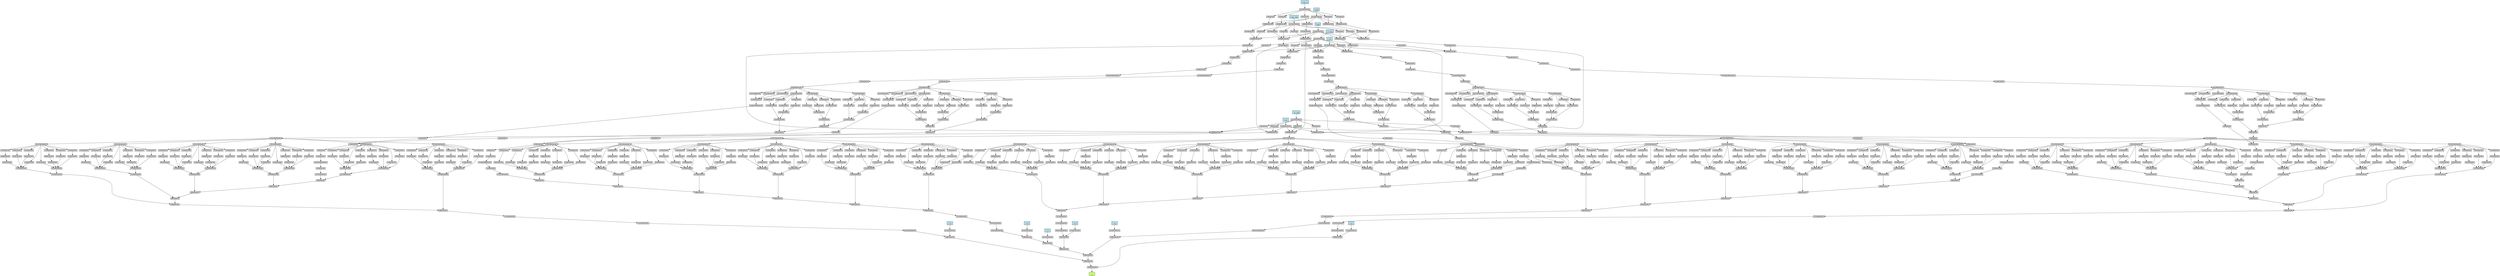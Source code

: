 digraph {
	graph [size="344.84999999999997,344.84999999999997"]
	node [align=left fontname=monospace fontsize=10 height=0.2 ranksep=0.1 shape=box style=filled]
	140654141687104 [label="
 (1)" fillcolor=darkolivegreen1]
	140654140656848 [label=AddBackward0]
	140654140656512 -> 140654140656848
	140654140656512 [label=AddBackward0]
	140654140656656 -> 140654140656512
	140654140656656 [label=AddBackward0]
	140654140656416 -> 140654140656656
	140654140656416 [label=AddBackward0]
	140654140656272 -> 140654140656416
	140654140656272 [label=AddBackward0]
	140654140656128 -> 140654140656272
	140654261921616 [label="
 ()" fillcolor=lightblue]
	140654261921616 -> 140654140656128
	140654140656128 [label=AccumulateGrad]
	140654140656176 -> 140654140656272
	140654140656176 [label=AddBackward0]
	140654140656080 -> 140654140656176
	140654362812928 [label="
 (1)" fillcolor=lightblue]
	140654362812928 -> 140654140656080
	140654140656080 [label=AccumulateGrad]
	140654140656032 -> 140654140656176
	140654140656032 [label=MseLossBackward0]
	140654140655936 -> 140654140656032
	140654140655936 [label=SelectBackward0]
	140654140655744 -> 140654140655936
	140654140655744 [label=SliceBackward0]
	140654140655648 -> 140654140655744
	140654140655648 [label=MmBackward0]
	140654140655504 -> 140654140655648
	140654140655504 [label=MmBackward0]
	140654140655360 -> 140654140655504
	140654140655360 [label=MmBackward0]
	140654140655216 -> 140654140655360
	140654140655216 [label=MmBackward0]
	140654140655072 -> 140654140655216
	140654140655072 [label=MmBackward0]
	140654140654928 -> 140654140655072
	140654140654928 [label=MmBackward0]
	140654140654784 -> 140654140654928
	140654140654784 [label=SelectBackward0]
	140654140654640 -> 140654140654784
	140654140654640 [label=CatBackward0]
	140654140654544 -> 140654140654640
	140654140654544 [label=UnsqueezeBackward0]
	140654140654448 -> 140654140654544
	140654140654448 [label=CatBackward0]
	140654140654352 -> 140654140654448
	140654140654352 [label=TBackward0]
	140654140654256 -> 140654140654352
	140654140654256 [label=CatBackward0]
	140654140654160 -> 140654140654256
	140654140654160 [label=TBackward0]
	140654140654016 -> 140654140654160
	140654140654016 [label=MmBackward0]
	140654140653920 -> 140654140654016
	140654140653920 [label=StackBackward0]
	140654140653776 -> 140654140653920
	140654140653776 [label=StackBackward0]
	140654140653632 -> 140654140653776
	140654140653632 [label=CosBackward0]
	140654140964720 -> 140654140653632
	140654140964720 [label=SelectBackward0]
	140654140964624 -> 140654140964720
	140654140964624 [label=UnbindBackward0]
	140654140964528 -> 140654140964624
	140654140964528 [label=CatBackward0]
	140654140964432 -> 140654140964528
	140654140964432 [label=UnsqueezeBackward0]
	140654140964336 -> 140654140964432
	140654140964336 [label=CatBackward0]
	140654140964240 -> 140654140964336
	140654140964240 [label=CatBackward0]
	140654140964144 -> 140654140964240
	140654140964144 [label=MeanBackward1]
	140654140964048 -> 140654140964144
	140654140964048 [label=AddmmBackward0]
	140654362839072 -> 140654140964048
	140654362296944 [label="
 (3)" fillcolor=lightblue]
	140654362296944 -> 140654362839072
	140654362839072 [label=AccumulateGrad]
	140654140963952 -> 140654140964048
	140654140963952 [label=ReluBackward0]
	140654140963904 -> 140654140963952
	140654140963904 [label=AddmmBackward0]
	140654362839552 -> 140654140963904
	140654362311664 [label="
 (128)" fillcolor=lightblue]
	140654362311664 -> 140654362839552
	140654362839552 [label=AccumulateGrad]
	140654140963712 -> 140654140963904
	140654140963712 [label=ReluBackward0]
	140654140963664 -> 140654140963712
	140654140963664 [label=AddmmBackward0]
	140654362839888 -> 140654140963664
	140654362306624 [label="
 (128)" fillcolor=lightblue]
	140654362306624 -> 140654362839888
	140654362839888 [label=AccumulateGrad]
	140654140963472 -> 140654140963664
	140654140963472 [label=TBackward0]
	140654362839936 -> 140654140963472
	140654362298544 [label="
 (128, 6)" fillcolor=lightblue]
	140654362298544 -> 140654362839936
	140654362839936 [label=AccumulateGrad]
	140654140963760 -> 140654140963904
	140654140963760 [label=TBackward0]
	140654362840032 -> 140654140963760
	140654362311504 [label="
 (128, 128)" fillcolor=lightblue]
	140654362311504 -> 140654362840032
	140654362840032 [label=AccumulateGrad]
	140654140964000 -> 140654140964048
	140654140964000 [label=TBackward0]
	140654362839792 -> 140654140964000
	140654362299984 [label="
 (3, 128)" fillcolor=lightblue]
	140654362299984 -> 140654362839792
	140654362839792 [label=AccumulateGrad]
	140654140653680 -> 140654140653776
	140654140653680 [label=NegBackward0]
	140654140964576 -> 140654140653680
	140654140964576 [label=SinBackward0]
	140654140964720 -> 140654140964576
	140654140653824 -> 140654140653920
	140654140653824 [label=StackBackward0]
	140654140653728 -> 140654140653824
	140654140653728 [label=SinBackward0]
	140654140964720 -> 140654140653728
	140654140964384 -> 140654140653824
	140654140964384 [label=CosBackward0]
	140654140964720 -> 140654140964384
	140654140653968 -> 140654140654016
	140654140653968 [label=MmBackward0]
	140654140653872 -> 140654140653968
	140654140653872 [label=StackBackward0]
	140654140964192 -> 140654140653872
	140654140964192 [label=StackBackward0]
	140654140963568 -> 140654140964192
	140654140963568 [label=CosBackward0]
	140654140963808 -> 140654140963568
	140654140963808 [label=SelectBackward0]
	140654140964624 -> 140654140963808
	140654140964816 -> 140654140964192
	140654140964816 [label=SinBackward0]
	140654140963808 -> 140654140964816
	140654140964288 -> 140654140653872
	140654140964288 [label=StackBackward0]
	140654140963520 -> 140654140964288
	140654140963520 [label=NegBackward0]
	140654140963376 -> 140654140963520
	140654140963376 [label=SinBackward0]
	140654140963808 -> 140654140963376
	140654140963616 -> 140654140964288
	140654140963616 [label=CosBackward0]
	140654140963808 -> 140654140963616
	140654140964480 -> 140654140653968
	140654140964480 [label=StackBackward0]
	140654140963424 -> 140654140964480
	140654140963424 [label=StackBackward0]
	140654140963856 -> 140654140963424
	140654140963856 [label=CosBackward0]
	140654140963136 -> 140654140963856
	140654140963136 [label=SelectBackward0]
	140654140964624 -> 140654140963136
	140654140963328 -> 140654140963424
	140654140963328 [label=NegBackward0]
	140654140963088 -> 140654140963328
	140654140963088 [label=SinBackward0]
	140654140963136 -> 140654140963088
	140654140964096 -> 140654140964480
	140654140964096 [label=StackBackward0]
	140654140962992 -> 140654140964096
	140654140962992 [label=SinBackward0]
	140654140963136 -> 140654140962992
	140654140963040 -> 140654140964096
	140654140963040 [label=CosBackward0]
	140654140963136 -> 140654140963040
	140654140654208 -> 140654140654256
	140654140654208 [label=TBackward0]
	140654140654112 -> 140654140654208
	140654140654112 [label=UnsqueezeBackward0]
	140654140963280 -> 140654140654112
	140654140963280 [label=StackBackward0]
	140654140963184 -> 140654140963280
	140654140963184 [label=SelectBackward0]
	140654140964624 -> 140654140963184
	140654140963232 -> 140654140963280
	140654140963232 [label=SelectBackward0]
	140654140964624 -> 140654140963232
	140654140964672 -> 140654140963280
	140654140964672 [label=SelectBackward0]
	140654140964624 -> 140654140964672
	140654140654832 -> 140654140654928
	140654140654832 [label=StackBackward0]
	140654140654496 -> 140654140654832
	140654140654496 [label=StackBackward0]
	140654140654736 -> 140654140654496
	140654140654736 [label=CosBackward0]
	140654140962848 -> 140654140654736
	140654140962848 [label=SelectBackward0]
	140654140962752 -> 140654140962848
	140654140962752 [label=SelectBackward0]
	140654140962656 -> 140654140962752
	140654140962656 [label=AddmmBackward0]
	140654362841088 -> 140654140962656
	140654362311824 [label="
 (6)" fillcolor=lightblue]
	140654362311824 -> 140654362841088
	140654362841088 [label=AccumulateGrad]
	140654140963952 -> 140654140962656
	140654140962560 -> 140654140962656
	140654140962560 [label=TBackward0]
	140654362841136 -> 140654140962560
	140654362311744 [label="
 (6, 128)" fillcolor=lightblue]
	140654362311744 -> 140654362841136
	140654362841136 [label=AccumulateGrad]
	140654140654304 -> 140654140654496
	140654140654304 [label=MulBackward0]
	140654140962704 -> 140654140654304
	140654140962704 [label=NegBackward0]
	140654140962944 -> 140654140962704
	140654140962944 [label=SinBackward0]
	140654140962848 -> 140654140962944
	140654140654400 -> 140654140654496
	140654140654400 [label=MulBackward0]
	140654140962464 -> 140654140654400
	140654140962464 [label=SinBackward0]
	140654140962848 -> 140654140962464
	140654140654064 -> 140654140654496
	140654140654064 [label=MulBackward0]
	140654140962416 -> 140654140654064
	140654140962416 [label=CosBackward0]
	140654140962848 -> 140654140962416
	140654140654592 -> 140654140654832
	140654140654592 [label=StackBackward0]
	140654140962512 -> 140654140654592
	140654140962512 [label=SinBackward0]
	140654140962848 -> 140654140962512
	140654140962800 -> 140654140654592
	140654140962800 [label=MulBackward0]
	140654140962368 -> 140654140962800
	140654140962368 [label=CosBackward0]
	140654140962848 -> 140654140962368
	140654140964768 -> 140654140654592
	140654140964768 [label=MulBackward0]
	140654140962224 -> 140654140964768
	140654140962224 [label=NegBackward0]
	140654140962128 -> 140654140962224
	140654140962128 [label=CosBackward0]
	140654140962848 -> 140654140962128
	140654140962896 -> 140654140654592
	140654140962896 [label=MulBackward0]
	140654140962032 -> 140654140962896
	140654140962032 [label=SinBackward0]
	140654140962848 -> 140654140962032
	140654140654976 -> 140654140655072
	140654140654976 [label=StackBackward0]
	140654140654688 -> 140654140654976
	140654140654688 [label=StackBackward0]
	140654140962080 -> 140654140654688
	140654140962080 [label=CosBackward0]
	140654140961840 -> 140654140962080
	140654140961840 [label=SelectBackward0]
	140654140962752 -> 140654140961840
	140654140962320 -> 140654140654688
	140654140962320 [label=MulBackward0]
	140654140961792 -> 140654140962320
	140654140961792 [label=NegBackward0]
	140654140961696 -> 140654140961792
	140654140961696 [label=SinBackward0]
	140654140961840 -> 140654140961696
	140654140962272 -> 140654140654688
	140654140962272 [label=MulBackward0]
	140654140961600 -> 140654140962272
	140654140961600 [label=SinBackward0]
	140654140961840 -> 140654140961600
	140654140962176 -> 140654140654688
	140654140962176 [label=MulBackward0]
	140654140961648 -> 140654140962176
	140654140961648 [label=CosBackward0]
	140654140961840 -> 140654140961648
	140654140654880 -> 140654140654976
	140654140654880 [label=StackBackward0]
	140654140961552 -> 140654140654880
	140654140961552 [label=SinBackward0]
	140654140961840 -> 140654140961552
	140654140961888 -> 140654140654880
	140654140961888 [label=MulBackward0]
	140654140961504 -> 140654140961888
	140654140961504 [label=CosBackward0]
	140654140961840 -> 140654140961504
	140654140961984 -> 140654140654880
	140654140961984 [label=MulBackward0]
	140654140961360 -> 140654140961984
	140654140961360 [label=NegBackward0]
	140654140961264 -> 140654140961360
	140654140961264 [label=CosBackward0]
	140654140961840 -> 140654140961264
	140654140961744 -> 140654140654880
	140654140961744 [label=MulBackward0]
	140654140961168 -> 140654140961744
	140654140961168 [label=SinBackward0]
	140654140961840 -> 140654140961168
	140654140655120 -> 140654140655216
	140654140655120 [label=StackBackward0]
	140654140655024 -> 140654140655120
	140654140655024 [label=StackBackward0]
	140654140961216 -> 140654140655024
	140654140961216 [label=CosBackward0]
	140654140960976 -> 140654140961216
	140654140960976 [label=SelectBackward0]
	140654140962752 -> 140654140960976
	140654140961456 -> 140654140655024
	140654140961456 [label=MulBackward0]
	140654140960928 -> 140654140961456
	140654140960928 [label=NegBackward0]
	140654140960832 -> 140654140960928
	140654140960832 [label=SinBackward0]
	140654140960976 -> 140654140960832
	140654140961408 -> 140654140655024
	140654140961408 [label=MulBackward0]
	140654140960736 -> 140654140961408
	140654140960736 [label=SinBackward0]
	140654140960976 -> 140654140960736
	140654140961312 -> 140654140655024
	140654140961312 [label=MulBackward0]
	140654140960784 -> 140654140961312
	140654140960784 [label=CosBackward0]
	140654140960976 -> 140654140960784
	140654140961936 -> 140654140655120
	140654140961936 [label=StackBackward0]
	140654140960688 -> 140654140961936
	140654140960688 [label=SinBackward0]
	140654140960976 -> 140654140960688
	140654140961024 -> 140654140961936
	140654140961024 [label=MulBackward0]
	140654140960640 -> 140654140961024
	140654140960640 [label=CosBackward0]
	140654140960976 -> 140654140960640
	140654140961120 -> 140654140961936
	140654140961120 [label=MulBackward0]
	140654140960496 -> 140654140961120
	140654140960496 [label=NegBackward0]
	140654140960400 -> 140654140960496
	140654140960400 [label=CosBackward0]
	140654140960976 -> 140654140960400
	140654140960880 -> 140654140961936
	140654140960880 [label=MulBackward0]
	140654140960304 -> 140654140960880
	140654140960304 [label=SinBackward0]
	140654140960976 -> 140654140960304
	140654140655264 -> 140654140655360
	140654140655264 [label=StackBackward0]
	140654140655168 -> 140654140655264
	140654140655168 [label=StackBackward0]
	140654140960352 -> 140654140655168
	140654140960352 [label=CosBackward0]
	140654140960112 -> 140654140960352
	140654140960112 [label=SelectBackward0]
	140654140962752 -> 140654140960112
	140654140960592 -> 140654140655168
	140654140960592 [label=MulBackward0]
	140654140960064 -> 140654140960592
	140654140960064 [label=NegBackward0]
	140654140959968 -> 140654140960064
	140654140959968 [label=SinBackward0]
	140654140960112 -> 140654140959968
	140654140960544 -> 140654140655168
	140654140960544 [label=MulBackward0]
	140654140959824 -> 140654140960544
	140654140959824 [label=SinBackward0]
	140654140960112 -> 140654140959824
	140654140960448 -> 140654140655168
	140654140960448 [label=MulBackward0]
	140654140959920 -> 140654140960448
	140654140959920 [label=CosBackward0]
	140654140960112 -> 140654140959920
	140654140961072 -> 140654140655264
	140654140961072 [label=StackBackward0]
	140654140959776 -> 140654140961072
	140654140959776 [label=SinBackward0]
	140654140960112 -> 140654140959776
	140654140960160 -> 140654140961072
	140654140960160 [label=MulBackward0]
	140654140959728 -> 140654140960160
	140654140959728 [label=CosBackward0]
	140654140960112 -> 140654140959728
	140654140960256 -> 140654140961072
	140654140960256 [label=MulBackward0]
	140654140959584 -> 140654140960256
	140654140959584 [label=NegBackward0]
	140654140959488 -> 140654140959584
	140654140959488 [label=CosBackward0]
	140654140960112 -> 140654140959488
	140654140960016 -> 140654140961072
	140654140960016 [label=MulBackward0]
	140654140959392 -> 140654140960016
	140654140959392 [label=SinBackward0]
	140654140960112 -> 140654140959392
	140654140655408 -> 140654140655504
	140654140655408 [label=StackBackward0]
	140654140655312 -> 140654140655408
	140654140655312 [label=StackBackward0]
	140654140959440 -> 140654140655312
	140654140959440 [label=CosBackward0]
	140654140959200 -> 140654140959440
	140654140959200 [label=SelectBackward0]
	140654140962752 -> 140654140959200
	140654140959680 -> 140654140655312
	140654140959680 [label=MulBackward0]
	140654140959152 -> 140654140959680
	140654140959152 [label=NegBackward0]
	140654140959056 -> 140654140959152
	140654140959056 [label=SinBackward0]
	140654140959200 -> 140654140959056
	140654140959632 -> 140654140655312
	140654140959632 [label=MulBackward0]
	140654140958960 -> 140654140959632
	140654140958960 [label=SinBackward0]
	140654140959200 -> 140654140958960
	140654140959536 -> 140654140655312
	140654140959536 [label=MulBackward0]
	140654140959008 -> 140654140959536
	140654140959008 [label=CosBackward0]
	140654140959200 -> 140654140959008
	140654140960208 -> 140654140655408
	140654140960208 [label=StackBackward0]
	140654140958912 -> 140654140960208
	140654140958912 [label=SinBackward0]
	140654140959200 -> 140654140958912
	140654140959248 -> 140654140960208
	140654140959248 [label=MulBackward0]
	140654140958864 -> 140654140959248
	140654140958864 [label=CosBackward0]
	140654140959200 -> 140654140958864
	140654140959344 -> 140654140960208
	140654140959344 [label=MulBackward0]
	140654140958720 -> 140654140959344
	140654140958720 [label=NegBackward0]
	140654140958624 -> 140654140958720
	140654140958624 [label=CosBackward0]
	140654140959200 -> 140654140958624
	140654140959104 -> 140654140960208
	140654140959104 [label=MulBackward0]
	140654140958528 -> 140654140959104
	140654140958528 [label=SinBackward0]
	140654140959200 -> 140654140958528
	140654140655552 -> 140654140655648
	140654140655552 [label=StackBackward0]
	140654140655456 -> 140654140655552
	140654140655456 [label=StackBackward0]
	140654140958576 -> 140654140655456
	140654140958576 [label=CosBackward0]
	140654140958336 -> 140654140958576
	140654140958336 [label=SelectBackward0]
	140654140962752 -> 140654140958336
	140654140958816 -> 140654140655456
	140654140958816 [label=MulBackward0]
	140654140958288 -> 140654140958816
	140654140958288 [label=NegBackward0]
	140654140958192 -> 140654140958288
	140654140958192 [label=SinBackward0]
	140654140958336 -> 140654140958192
	140654140958768 -> 140654140655456
	140654140958768 [label=MulBackward0]
	140654140958096 -> 140654140958768
	140654140958096 [label=SinBackward0]
	140654140958336 -> 140654140958096
	140654140958672 -> 140654140655456
	140654140958672 [label=MulBackward0]
	140654140958144 -> 140654140958672
	140654140958144 [label=CosBackward0]
	140654140958336 -> 140654140958144
	140654140959296 -> 140654140655552
	140654140959296 [label=StackBackward0]
	140654140958048 -> 140654140959296
	140654140958048 [label=SinBackward0]
	140654140958336 -> 140654140958048
	140654140958384 -> 140654140959296
	140654140958384 [label=MulBackward0]
	140654140958000 -> 140654140958384
	140654140958000 [label=CosBackward0]
	140654140958336 -> 140654140958000
	140654140958480 -> 140654140959296
	140654140958480 [label=MulBackward0]
	140654140957856 -> 140654140958480
	140654140957856 [label=NegBackward0]
	140654140957760 -> 140654140957856
	140654140957760 [label=CosBackward0]
	140654140958336 -> 140654140957760
	140654140958240 -> 140654140959296
	140654140958240 [label=MulBackward0]
	140654140957664 -> 140654140958240
	140654140957664 [label=SinBackward0]
	140654140958336 -> 140654140957664
	140654140656320 -> 140654140656416
	140654140656320 [label=AddBackward0]
	140654140655888 -> 140654140656320
	140654363139088 [label="
 (1)" fillcolor=lightblue]
	140654363139088 -> 140654140655888
	140654140655888 [label=AccumulateGrad]
	140654140655984 -> 140654140656320
	140654140655984 [label=MseLossBackward0]
	140654140655792 -> 140654140655984
	140654140655792 [label=SelectBackward0]
	140654140655840 -> 140654140655792
	140654140655840 [label=SliceBackward0]
	140654140957952 -> 140654140655840
	140654140957952 [label=MmBackward0]
	140654140957808 -> 140654140957952
	140654140957808 [label=MmBackward0]
	140654140957520 -> 140654140957808
	140654140957520 [label=MmBackward0]
	140654140957376 -> 140654140957520
	140654140957376 [label=MmBackward0]
	140654140957232 -> 140654140957376
	140654140957232 [label=MmBackward0]
	140654140957088 -> 140654140957232
	140654140957088 [label=MmBackward0]
	140654140956944 -> 140654140957088
	140654140956944 [label=SelectBackward0]
	140654140956800 -> 140654140956944
	140654140956800 [label=CatBackward0]
	140654140956704 -> 140654140956800
	140654140956704 [label=UnsqueezeBackward0]
	140654140956608 -> 140654140956704
	140654140956608 [label=CatBackward0]
	140654140956512 -> 140654140956608
	140654140956512 [label=TBackward0]
	140654140956416 -> 140654140956512
	140654140956416 [label=CatBackward0]
	140654140956320 -> 140654140956416
	140654140956320 [label=TBackward0]
	140654140956176 -> 140654140956320
	140654140956176 [label=MmBackward0]
	140654140956080 -> 140654140956176
	140654140956080 [label=StackBackward0]
	140654140955936 -> 140654140956080
	140654140955936 [label=StackBackward0]
	140654140955792 -> 140654140955936
	140654140955792 [label=CosBackward0]
	140654140955648 -> 140654140955792
	140654140955648 [label=SelectBackward0]
	140654140955552 -> 140654140955648
	140654140955552 [label=UnbindBackward0]
	140654140955456 -> 140654140955552
	140654140955456 [label=CatBackward0]
	140654140955360 -> 140654140955456
	140654140955360 [label=UnsqueezeBackward0]
	140654140955264 -> 140654140955360
	140654140955264 [label=CatBackward0]
	140654140955168 -> 140654140955264
	140654140955168 [label=CatBackward0]
	140654140955072 -> 140654140955168
	140654140955072 [label=MeanBackward1]
	140654140954976 -> 140654140955072
	140654140954976 [label=AddmmBackward0]
	140654362839072 -> 140654140954976
	140654140954880 -> 140654140954976
	140654140954880 [label=ReluBackward0]
	140654140954736 -> 140654140954880
	140654140954736 [label=AddmmBackward0]
	140654362839552 -> 140654140954736
	140654140954640 -> 140654140954736
	140654140954640 [label=ReluBackward0]
	140654140954496 -> 140654140954640
	140654140954496 [label=AddmmBackward0]
	140654362839888 -> 140654140954496
	140654140954400 -> 140654140954496
	140654140954400 [label=TBackward0]
	140654362839936 -> 140654140954400
	140654140954688 -> 140654140954736
	140654140954688 [label=TBackward0]
	140654362840032 -> 140654140954688
	140654140954928 -> 140654140954976
	140654140954928 [label=TBackward0]
	140654362839792 -> 140654140954928
	140654140955840 -> 140654140955936
	140654140955840 [label=NegBackward0]
	140654140955504 -> 140654140955840
	140654140955504 [label=SinBackward0]
	140654140955648 -> 140654140955504
	140654140955984 -> 140654140956080
	140654140955984 [label=StackBackward0]
	140654140955312 -> 140654140955984
	140654140955312 [label=SinBackward0]
	140654140955648 -> 140654140955312
	140654140955600 -> 140654140955984
	140654140955600 [label=CosBackward0]
	140654140955648 -> 140654140955600
	140654140956128 -> 140654140956176
	140654140956128 [label=MmBackward0]
	140654140955408 -> 140654140956128
	140654140955408 [label=StackBackward0]
	140654140955120 -> 140654140955408
	140654140955120 [label=StackBackward0]
	140654140954304 -> 140654140955120
	140654140954304 [label=CosBackward0]
	140654140954448 -> 140654140954304
	140654140954448 [label=SelectBackward0]
	140654140955552 -> 140654140954448
	140654140955744 -> 140654140955120
	140654140955744 [label=SinBackward0]
	140654140954448 -> 140654140955744
	140654140955216 -> 140654140955408
	140654140955216 [label=StackBackward0]
	140654140954352 -> 140654140955216
	140654140954352 [label=NegBackward0]
	140654140954592 -> 140654140954352
	140654140954592 [label=SinBackward0]
	140654140954448 -> 140654140954592
	140654140954544 -> 140654140955216
	140654140954544 [label=CosBackward0]
	140654140954448 -> 140654140954544
	140654140955888 -> 140654140956128
	140654140955888 [label=StackBackward0]
	140654140954256 -> 140654140955888
	140654140954256 [label=StackBackward0]
	140654140954784 -> 140654140954256
	140654140954784 [label=CosBackward0]
	140654140954064 -> 140654140954784
	140654140954064 [label=SelectBackward0]
	140654140955552 -> 140654140954064
	140654140954832 -> 140654140954256
	140654140954832 [label=NegBackward0]
	140654140954016 -> 140654140954832
	140654140954016 [label=SinBackward0]
	140654140954064 -> 140654140954016
	140654140955024 -> 140654140955888
	140654140955024 [label=StackBackward0]
	140654140953920 -> 140654140955024
	140654140953920 [label=SinBackward0]
	140654140954064 -> 140654140953920
	140654140953968 -> 140654140955024
	140654140953968 [label=CosBackward0]
	140654140954064 -> 140654140953968
	140654140956368 -> 140654140956416
	140654140956368 [label=TBackward0]
	140654140956032 -> 140654140956368
	140654140956032 [label=UnsqueezeBackward0]
	140654140954208 -> 140654140956032
	140654140954208 [label=StackBackward0]
	140654140954112 -> 140654140954208
	140654140954112 [label=SelectBackward0]
	140654140955552 -> 140654140954112
	140654140954160 -> 140654140954208
	140654140954160 [label=SelectBackward0]
	140654140955552 -> 140654140954160
	140654140956224 -> 140654140954208
	140654140956224 [label=SelectBackward0]
	140654140955552 -> 140654140956224
	140654140956992 -> 140654140957088
	140654140956992 [label=StackBackward0]
	140654140956656 -> 140654140956992
	140654140956656 [label=StackBackward0]
	140654140956896 -> 140654140956656
	140654140956896 [label=CosBackward0]
	140654140953776 -> 140654140956896
	140654140953776 [label=SelectBackward0]
	140654140953680 -> 140654140953776
	140654140953680 [label=SelectBackward0]
	140654140953584 -> 140654140953680
	140654140953584 [label=AddmmBackward0]
	140654362841088 -> 140654140953584
	140654140954880 -> 140654140953584
	140654140953488 -> 140654140953584
	140654140953488 [label=TBackward0]
	140654362841136 -> 140654140953488
	140654140956464 -> 140654140956656
	140654140956464 [label=MulBackward0]
	140654140953632 -> 140654140956464
	140654140953632 [label=NegBackward0]
	140654140953392 -> 140654140953632
	140654140953392 [label=SinBackward0]
	140654140953776 -> 140654140953392
	140654140956560 -> 140654140956656
	140654140956560 [label=MulBackward0]
	140654140953872 -> 140654140956560
	140654140953872 [label=SinBackward0]
	140654140953776 -> 140654140953872
	140654140956272 -> 140654140956656
	140654140956272 [label=MulBackward0]
	140654140953440 -> 140654140956272
	140654140953440 [label=CosBackward0]
	140654140953776 -> 140654140953440
	140654140956752 -> 140654140956992
	140654140956752 [label=StackBackward0]
	140654140953344 -> 140654140956752
	140654140953344 [label=SinBackward0]
	140654140953776 -> 140654140953344
	140654140953728 -> 140654140956752
	140654140953728 [label=MulBackward0]
	140654140953296 -> 140654140953728
	140654140953296 [label=CosBackward0]
	140654140953776 -> 140654140953296
	140654140955696 -> 140654140956752
	140654140955696 [label=MulBackward0]
	140654140953152 -> 140654140955696
	140654140953152 [label=NegBackward0]
	140654140953056 -> 140654140953152
	140654140953056 [label=CosBackward0]
	140654140953776 -> 140654140953056
	140654140953824 -> 140654140956752
	140654140953824 [label=MulBackward0]
	140654140952960 -> 140654140953824
	140654140952960 [label=SinBackward0]
	140654140953776 -> 140654140952960
	140654140957136 -> 140654140957232
	140654140957136 [label=StackBackward0]
	140654140953536 -> 140654140957136
	140654140953536 [label=StackBackward0]
	140654140953008 -> 140654140953536
	140654140953008 [label=CosBackward0]
	140654140952768 -> 140654140953008
	140654140952768 [label=SelectBackward0]
	140654140953680 -> 140654140952768
	140654140953248 -> 140654140953536
	140654140953248 [label=MulBackward0]
	140654140952720 -> 140654140953248
	140654140952720 [label=NegBackward0]
	140654140952624 -> 140654140952720
	140654140952624 [label=SinBackward0]
	140654140952768 -> 140654140952624
	140654140953200 -> 140654140953536
	140654140953200 [label=MulBackward0]
	140654140952528 -> 140654140953200
	140654140952528 [label=SinBackward0]
	140654140952768 -> 140654140952528
	140654140953104 -> 140654140953536
	140654140953104 [label=MulBackward0]
	140654140952576 -> 140654140953104
	140654140952576 [label=CosBackward0]
	140654140952768 -> 140654140952576
	140654140956848 -> 140654140957136
	140654140956848 [label=StackBackward0]
	140654140952480 -> 140654140956848
	140654140952480 [label=SinBackward0]
	140654140952768 -> 140654140952480
	140654140952816 -> 140654140956848
	140654140952816 [label=MulBackward0]
	140654140952432 -> 140654140952816
	140654140952432 [label=CosBackward0]
	140654140952768 -> 140654140952432
	140654140952912 -> 140654140956848
	140654140952912 [label=MulBackward0]
	140654140952288 -> 140654140952912
	140654140952288 [label=NegBackward0]
	140654140952192 -> 140654140952288
	140654140952192 [label=CosBackward0]
	140654140952768 -> 140654140952192
	140654140952672 -> 140654140956848
	140654140952672 [label=MulBackward0]
	140654140952096 -> 140654140952672
	140654140952096 [label=SinBackward0]
	140654140952768 -> 140654140952096
	140654140957280 -> 140654140957376
	140654140957280 [label=StackBackward0]
	140654140952864 -> 140654140957280
	140654140952864 [label=StackBackward0]
	140654140952144 -> 140654140952864
	140654140952144 [label=CosBackward0]
	140654140951904 -> 140654140952144
	140654140951904 [label=SelectBackward0]
	140654140953680 -> 140654140951904
	140654140952384 -> 140654140952864
	140654140952384 [label=MulBackward0]
	140654140951856 -> 140654140952384
	140654140951856 [label=NegBackward0]
	140654140951760 -> 140654140951856
	140654140951760 [label=SinBackward0]
	140654140951904 -> 140654140951760
	140654140952336 -> 140654140952864
	140654140952336 [label=MulBackward0]
	140654140951664 -> 140654140952336
	140654140951664 [label=SinBackward0]
	140654140951904 -> 140654140951664
	140654140952240 -> 140654140952864
	140654140952240 [label=MulBackward0]
	140654140951712 -> 140654140952240
	140654140951712 [label=CosBackward0]
	140654140951904 -> 140654140951712
	140654140957040 -> 140654140957280
	140654140957040 [label=StackBackward0]
	140654140951616 -> 140654140957040
	140654140951616 [label=SinBackward0]
	140654140951904 -> 140654140951616
	140654140951952 -> 140654140957040
	140654140951952 [label=MulBackward0]
	140654140951568 -> 140654140951952
	140654140951568 [label=CosBackward0]
	140654140951904 -> 140654140951568
	140654140952048 -> 140654140957040
	140654140952048 [label=MulBackward0]
	140654140951424 -> 140654140952048
	140654140951424 [label=NegBackward0]
	140654140951328 -> 140654140951424
	140654140951328 [label=CosBackward0]
	140654140951904 -> 140654140951328
	140654140951808 -> 140654140957040
	140654140951808 [label=MulBackward0]
	140654140951232 -> 140654140951808
	140654140951232 [label=SinBackward0]
	140654140951904 -> 140654140951232
	140654140957424 -> 140654140957520
	140654140957424 [label=StackBackward0]
	140654140952000 -> 140654140957424
	140654140952000 [label=StackBackward0]
	140654140951280 -> 140654140952000
	140654140951280 [label=CosBackward0]
	140654140951040 -> 140654140951280
	140654140951040 [label=SelectBackward0]
	140654140953680 -> 140654140951040
	140654140951520 -> 140654140952000
	140654140951520 [label=MulBackward0]
	140654140950992 -> 140654140951520
	140654140950992 [label=NegBackward0]
	140654140950896 -> 140654140950992
	140654140950896 [label=SinBackward0]
	140654140951040 -> 140654140950896
	140654140951472 -> 140654140952000
	140654140951472 [label=MulBackward0]
	140654140950800 -> 140654140951472
	140654140950800 [label=SinBackward0]
	140654140951040 -> 140654140950800
	140654140951376 -> 140654140952000
	140654140951376 [label=MulBackward0]
	140654140950848 -> 140654140951376
	140654140950848 [label=CosBackward0]
	140654140951040 -> 140654140950848
	140654140957184 -> 140654140957424
	140654140957184 [label=StackBackward0]
	140654140950752 -> 140654140957184
	140654140950752 [label=SinBackward0]
	140654140951040 -> 140654140950752
	140654140951088 -> 140654140957184
	140654140951088 [label=MulBackward0]
	140654140950656 -> 140654140951088
	140654140950656 [label=CosBackward0]
	140654140951040 -> 140654140950656
	140654140951184 -> 140654140957184
	140654140951184 [label=MulBackward0]
	140654140950512 -> 140654140951184
	140654140950512 [label=NegBackward0]
	140654140950416 -> 140654140950512
	140654140950416 [label=CosBackward0]
	140654140951040 -> 140654140950416
	140654140950944 -> 140654140957184
	140654140950944 [label=MulBackward0]
	140654140950320 -> 140654140950944
	140654140950320 [label=SinBackward0]
	140654140951040 -> 140654140950320
	140654140957568 -> 140654140957808
	140654140957568 [label=StackBackward0]
	140654140951136 -> 140654140957568
	140654140951136 [label=StackBackward0]
	140654140950368 -> 140654140951136
	140654140950368 [label=CosBackward0]
	140654140950128 -> 140654140950368
	140654140950128 [label=SelectBackward0]
	140654140953680 -> 140654140950128
	140654140950608 -> 140654140951136
	140654140950608 [label=MulBackward0]
	140654140950080 -> 140654140950608
	140654140950080 [label=NegBackward0]
	140654140949984 -> 140654140950080
	140654140949984 [label=SinBackward0]
	140654140950128 -> 140654140949984
	140654140950560 -> 140654140951136
	140654140950560 [label=MulBackward0]
	140654140949888 -> 140654140950560
	140654140949888 [label=SinBackward0]
	140654140950128 -> 140654140949888
	140654140950464 -> 140654140951136
	140654140950464 [label=MulBackward0]
	140654140949936 -> 140654140950464
	140654140949936 [label=CosBackward0]
	140654140950128 -> 140654140949936
	140654140957328 -> 140654140957568
	140654140957328 [label=StackBackward0]
	140654140949840 -> 140654140957328
	140654140949840 [label=SinBackward0]
	140654140950128 -> 140654140949840
	140654140950176 -> 140654140957328
	140654140950176 [label=MulBackward0]
	140654140949792 -> 140654140950176
	140654140949792 [label=CosBackward0]
	140654140950128 -> 140654140949792
	140654140950272 -> 140654140957328
	140654140950272 [label=MulBackward0]
	140654140949648 -> 140654140950272
	140654140949648 [label=NegBackward0]
	140654140949552 -> 140654140949648
	140654140949552 [label=CosBackward0]
	140654140950128 -> 140654140949552
	140654140950032 -> 140654140957328
	140654140950032 [label=MulBackward0]
	140654140949456 -> 140654140950032
	140654140949456 [label=SinBackward0]
	140654140950128 -> 140654140949456
	140654140957712 -> 140654140957952
	140654140957712 [label=StackBackward0]
	140654140950224 -> 140654140957712
	140654140950224 [label=StackBackward0]
	140654140949504 -> 140654140950224
	140654140949504 [label=CosBackward0]
	140654140949264 -> 140654140949504
	140654140949264 [label=SelectBackward0]
	140654140953680 -> 140654140949264
	140654140949744 -> 140654140950224
	140654140949744 [label=MulBackward0]
	140654140949216 -> 140654140949744
	140654140949216 [label=NegBackward0]
	140654140949120 -> 140654140949216
	140654140949120 [label=SinBackward0]
	140654140949264 -> 140654140949120
	140654140949696 -> 140654140950224
	140654140949696 [label=MulBackward0]
	140654140949024 -> 140654140949696
	140654140949024 [label=SinBackward0]
	140654140949264 -> 140654140949024
	140654140949600 -> 140654140950224
	140654140949600 [label=MulBackward0]
	140654140949072 -> 140654140949600
	140654140949072 [label=CosBackward0]
	140654140949264 -> 140654140949072
	140654140957472 -> 140654140957712
	140654140957472 [label=StackBackward0]
	140654140948976 -> 140654140957472
	140654140948976 [label=SinBackward0]
	140654140949264 -> 140654140948976
	140654140949312 -> 140654140957472
	140654140949312 [label=MulBackward0]
	140654140948928 -> 140654140949312
	140654140948928 [label=CosBackward0]
	140654140949264 -> 140654140948928
	140654140949408 -> 140654140957472
	140654140949408 [label=MulBackward0]
	140654140948784 -> 140654140949408
	140654140948784 [label=NegBackward0]
	140654140948688 -> 140654140948784
	140654140948688 [label=CosBackward0]
	140654140949264 -> 140654140948688
	140654140949168 -> 140654140957472
	140654140949168 [label=MulBackward0]
	140654140948592 -> 140654140949168
	140654140948592 [label=SinBackward0]
	140654140949264 -> 140654140948592
	140654140656464 -> 140654140656656
	140654140656464 [label=AddBackward0]
	140654140655696 -> 140654140656464
	140654363145808 [label="
 (1)" fillcolor=lightblue]
	140654363145808 -> 140654140655696
	140654140655696 [label=AccumulateGrad]
	140654140656224 -> 140654140656464
	140654140656224 [label=MseLossBackward0]
	140654140958432 -> 140654140656224
	140654140958432 [label=SelectBackward0]
	140654140949360 -> 140654140958432
	140654140949360 [label=SliceBackward0]
	140654140948880 -> 140654140949360
	140654140948880 [label=MmBackward0]
	140654140948736 -> 140654140948880
	140654140948736 [label=MmBackward0]
	140654140948544 -> 140654140948736
	140654140948544 [label=MmBackward0]
	140654140313312 -> 140654140948544
	140654140313312 [label=MmBackward0]
	140654141644832 -> 140654140313312
	140654141644832 [label=MmBackward0]
	140654141644640 -> 140654141644832
	140654141644640 [label=MmBackward0]
	140654141644496 -> 140654141644640
	140654141644496 [label=SelectBackward0]
	140654141644304 -> 140654141644496
	140654141644304 [label=CatBackward0]
	140654141644208 -> 140654141644304
	140654141644208 [label=UnsqueezeBackward0]
	140654141644112 -> 140654141644208
	140654141644112 [label=CatBackward0]
	140654141644016 -> 140654141644112
	140654141644016 [label=TBackward0]
	140654141643920 -> 140654141644016
	140654141643920 [label=CatBackward0]
	140654141643824 -> 140654141643920
	140654141643824 [label=TBackward0]
	140654141643680 -> 140654141643824
	140654141643680 [label=MmBackward0]
	140654141643584 -> 140654141643680
	140654141643584 [label=StackBackward0]
	140654141643440 -> 140654141643584
	140654141643440 [label=StackBackward0]
	140654141643296 -> 140654141643440
	140654141643296 [label=CosBackward0]
	140654141643152 -> 140654141643296
	140654141643152 [label=SelectBackward0]
	140654141643056 -> 140654141643152
	140654141643056 [label=UnbindBackward0]
	140654141642960 -> 140654141643056
	140654141642960 [label=CatBackward0]
	140654141642864 -> 140654141642960
	140654141642864 [label=UnsqueezeBackward0]
	140654141642768 -> 140654141642864
	140654141642768 [label=CatBackward0]
	140654141642672 -> 140654141642768
	140654141642672 [label=CatBackward0]
	140654141642576 -> 140654141642672
	140654141642576 [label=MeanBackward1]
	140654141642480 -> 140654141642576
	140654141642480 [label=AddmmBackward0]
	140654362839072 -> 140654141642480
	140654141642384 -> 140654141642480
	140654141642384 [label=ReluBackward0]
	140654141642240 -> 140654141642384
	140654141642240 [label=AddmmBackward0]
	140654362839552 -> 140654141642240
	140654141642144 -> 140654141642240
	140654141642144 [label=ReluBackward0]
	140654141642000 -> 140654141642144
	140654141642000 [label=AddmmBackward0]
	140654362839888 -> 140654141642000
	140654141641904 -> 140654141642000
	140654141641904 [label=TBackward0]
	140654362839936 -> 140654141641904
	140654141642192 -> 140654141642240
	140654141642192 [label=TBackward0]
	140654362840032 -> 140654141642192
	140654141642432 -> 140654141642480
	140654141642432 [label=TBackward0]
	140654362839792 -> 140654141642432
	140654141643344 -> 140654141643440
	140654141643344 [label=NegBackward0]
	140654141643008 -> 140654141643344
	140654141643008 [label=SinBackward0]
	140654141643152 -> 140654141643008
	140654141643488 -> 140654141643584
	140654141643488 [label=StackBackward0]
	140654141642816 -> 140654141643488
	140654141642816 [label=SinBackward0]
	140654141643152 -> 140654141642816
	140654141643104 -> 140654141643488
	140654141643104 [label=CosBackward0]
	140654141643152 -> 140654141643104
	140654141643632 -> 140654141643680
	140654141643632 [label=MmBackward0]
	140654141642912 -> 140654141643632
	140654141642912 [label=StackBackward0]
	140654141642624 -> 140654141642912
	140654141642624 [label=StackBackward0]
	140654141641808 -> 140654141642624
	140654141641808 [label=CosBackward0]
	140654141641952 -> 140654141641808
	140654141641952 [label=SelectBackward0]
	140654141643056 -> 140654141641952
	140654141643248 -> 140654141642624
	140654141643248 [label=SinBackward0]
	140654141641952 -> 140654141643248
	140654141642720 -> 140654141642912
	140654141642720 [label=StackBackward0]
	140654141641856 -> 140654141642720
	140654141641856 [label=NegBackward0]
	140654141642096 -> 140654141641856
	140654141642096 [label=SinBackward0]
	140654141641952 -> 140654141642096
	140654141642048 -> 140654141642720
	140654141642048 [label=CosBackward0]
	140654141641952 -> 140654141642048
	140654141643392 -> 140654141643632
	140654141643392 [label=StackBackward0]
	140654141641760 -> 140654141643392
	140654141641760 [label=StackBackward0]
	140654141642288 -> 140654141641760
	140654141642288 [label=CosBackward0]
	140654141641568 -> 140654141642288
	140654141641568 [label=SelectBackward0]
	140654141643056 -> 140654141641568
	140654141642336 -> 140654141641760
	140654141642336 [label=NegBackward0]
	140654141641520 -> 140654141642336
	140654141641520 [label=SinBackward0]
	140654141641568 -> 140654141641520
	140654141642528 -> 140654141643392
	140654141642528 [label=StackBackward0]
	140654141641424 -> 140654141642528
	140654141641424 [label=SinBackward0]
	140654141641568 -> 140654141641424
	140654141641472 -> 140654141642528
	140654141641472 [label=CosBackward0]
	140654141641568 -> 140654141641472
	140654141643872 -> 140654141643920
	140654141643872 [label=TBackward0]
	140654141643536 -> 140654141643872
	140654141643536 [label=UnsqueezeBackward0]
	140654141641712 -> 140654141643536
	140654141641712 [label=StackBackward0]
	140654141641616 -> 140654141641712
	140654141641616 [label=SelectBackward0]
	140654141643056 -> 140654141641616
	140654141641664 -> 140654141641712
	140654141641664 [label=SelectBackward0]
	140654141643056 -> 140654141641664
	140654141643728 -> 140654141641712
	140654141643728 [label=SelectBackward0]
	140654141643056 -> 140654141643728
	140654141644544 -> 140654141644640
	140654141644544 [label=StackBackward0]
	140654141644160 -> 140654141644544
	140654141644160 [label=StackBackward0]
	140654141644400 -> 140654141644160
	140654141644400 [label=CosBackward0]
	140654141641280 -> 140654141644400
	140654141641280 [label=SelectBackward0]
	140654141641184 -> 140654141641280
	140654141641184 [label=SelectBackward0]
	140654141641088 -> 140654141641184
	140654141641088 [label=AddmmBackward0]
	140654362841088 -> 140654141641088
	140654141642384 -> 140654141641088
	140654141640992 -> 140654141641088
	140654141640992 [label=TBackward0]
	140654362841136 -> 140654141640992
	140654141643968 -> 140654141644160
	140654141643968 [label=MulBackward0]
	140654141641136 -> 140654141643968
	140654141641136 [label=NegBackward0]
	140654141640896 -> 140654141641136
	140654141640896 [label=SinBackward0]
	140654141641280 -> 140654141640896
	140654141644064 -> 140654141644160
	140654141644064 [label=MulBackward0]
	140654141641376 -> 140654141644064
	140654141641376 [label=SinBackward0]
	140654141641280 -> 140654141641376
	140654141643776 -> 140654141644160
	140654141643776 [label=MulBackward0]
	140654141640944 -> 140654141643776
	140654141640944 [label=CosBackward0]
	140654141641280 -> 140654141640944
	140654141644256 -> 140654141644544
	140654141644256 [label=StackBackward0]
	140654141640848 -> 140654141644256
	140654141640848 [label=SinBackward0]
	140654141641280 -> 140654141640848
	140654141641232 -> 140654141644256
	140654141641232 [label=MulBackward0]
	140654141640800 -> 140654141641232
	140654141640800 [label=CosBackward0]
	140654141641280 -> 140654141640800
	140654141643200 -> 140654141644256
	140654141643200 [label=MulBackward0]
	140654141640656 -> 140654141643200
	140654141640656 [label=NegBackward0]
	140654141640560 -> 140654141640656
	140654141640560 [label=CosBackward0]
	140654141641280 -> 140654141640560
	140654141641328 -> 140654141644256
	140654141641328 [label=MulBackward0]
	140654141640464 -> 140654141641328
	140654141640464 [label=SinBackward0]
	140654141641280 -> 140654141640464
	140654141645024 -> 140654141644832
	140654141645024 [label=StackBackward0]
	140654141641040 -> 140654141645024
	140654141641040 [label=StackBackward0]
	140654141640512 -> 140654141641040
	140654141640512 [label=CosBackward0]
	140654141640272 -> 140654141640512
	140654141640272 [label=SelectBackward0]
	140654141641184 -> 140654141640272
	140654141640752 -> 140654141641040
	140654141640752 [label=MulBackward0]
	140654141640224 -> 140654141640752
	140654141640224 [label=NegBackward0]
	140654141640128 -> 140654141640224
	140654141640128 [label=SinBackward0]
	140654141640272 -> 140654141640128
	140654141640704 -> 140654141641040
	140654141640704 [label=MulBackward0]
	140654141644928 -> 140654141640704
	140654141644928 [label=SinBackward0]
	140654141640272 -> 140654141644928
	140654141640608 -> 140654141641040
	140654141640608 [label=MulBackward0]
	140654141638640 -> 140654141640608
	140654141638640 [label=CosBackward0]
	140654141640272 -> 140654141638640
	140654141644352 -> 140654141645024
	140654141644352 [label=StackBackward0]
	140654141645072 -> 140654141644352
	140654141645072 [label=SinBackward0]
	140654141640272 -> 140654141645072
	140654141640320 -> 140654141644352
	140654141640320 [label=MulBackward0]
	140654141652944 -> 140654141640320
	140654141652944 [label=CosBackward0]
	140654141640272 -> 140654141652944
	140654141640416 -> 140654141644352
	140654141640416 [label=MulBackward0]
	140654141652752 -> 140654141640416
	140654141652752 [label=NegBackward0]
	140654141652656 -> 140654141652752
	140654141652656 [label=CosBackward0]
	140654141640272 -> 140654141652656
	140654141640176 -> 140654141644352
	140654141640176 [label=MulBackward0]
	140654141652560 -> 140654141640176
	140654141652560 [label=SinBackward0]
	140654141640272 -> 140654141652560
	140654141644736 -> 140654140313312
	140654141644736 [label=StackBackward0]
	140654141640368 -> 140654141644736
	140654141640368 [label=StackBackward0]
	140654141652608 -> 140654141640368
	140654141652608 [label=CosBackward0]
	140654141652368 -> 140654141652608
	140654141652368 [label=SelectBackward0]
	140654141641184 -> 140654141652368
	140654141652848 -> 140654141640368
	140654141652848 [label=MulBackward0]
	140654141652320 -> 140654141652848
	140654141652320 [label=NegBackward0]
	140654141652224 -> 140654141652320
	140654141652224 [label=SinBackward0]
	140654141652368 -> 140654141652224
	140654141652800 -> 140654141640368
	140654141652800 [label=MulBackward0]
	140654141652128 -> 140654141652800
	140654141652128 [label=SinBackward0]
	140654141652368 -> 140654141652128
	140654141652704 -> 140654141640368
	140654141652704 [label=MulBackward0]
	140654141652176 -> 140654141652704
	140654141652176 [label=CosBackward0]
	140654141652368 -> 140654141652176
	140654141644592 -> 140654141644736
	140654141644592 [label=StackBackward0]
	140654141652080 -> 140654141644592
	140654141652080 [label=SinBackward0]
	140654141652368 -> 140654141652080
	140654141652416 -> 140654141644592
	140654141652416 [label=MulBackward0]
	140654141652032 -> 140654141652416
	140654141652032 [label=CosBackward0]
	140654141652368 -> 140654141652032
	140654141652512 -> 140654141644592
	140654141652512 [label=MulBackward0]
	140654141651888 -> 140654141652512
	140654141651888 [label=NegBackward0]
	140654141651792 -> 140654141651888
	140654141651792 [label=CosBackward0]
	140654141652368 -> 140654141651792
	140654141652272 -> 140654141644592
	140654141652272 [label=MulBackward0]
	140654141651696 -> 140654141652272
	140654141651696 [label=SinBackward0]
	140654141652368 -> 140654141651696
	140654140313792 -> 140654140948544
	140654140313792 [label=StackBackward0]
	140654141652464 -> 140654140313792
	140654141652464 [label=StackBackward0]
	140654141651744 -> 140654141652464
	140654141651744 [label=CosBackward0]
	140654141651504 -> 140654141651744
	140654141651504 [label=SelectBackward0]
	140654141641184 -> 140654141651504
	140654141651984 -> 140654141652464
	140654141651984 [label=MulBackward0]
	140654141651456 -> 140654141651984
	140654141651456 [label=NegBackward0]
	140654141651360 -> 140654141651456
	140654141651360 [label=SinBackward0]
	140654141651504 -> 140654141651360
	140654141651936 -> 140654141652464
	140654141651936 [label=MulBackward0]
	140654141651264 -> 140654141651936
	140654141651264 [label=SinBackward0]
	140654141651504 -> 140654141651264
	140654141651840 -> 140654141652464
	140654141651840 [label=MulBackward0]
	140654141651312 -> 140654141651840
	140654141651312 [label=CosBackward0]
	140654141651504 -> 140654141651312
	140654141652896 -> 140654140313792
	140654141652896 [label=StackBackward0]
	140654141651216 -> 140654141652896
	140654141651216 [label=SinBackward0]
	140654141651504 -> 140654141651216
	140654141651552 -> 140654141652896
	140654141651552 [label=MulBackward0]
	140654141651168 -> 140654141651552
	140654141651168 [label=CosBackward0]
	140654141651504 -> 140654141651168
	140654141651648 -> 140654141652896
	140654141651648 [label=MulBackward0]
	140654141651024 -> 140654141651648
	140654141651024 [label=NegBackward0]
	140654141650928 -> 140654141651024
	140654141650928 [label=CosBackward0]
	140654141651504 -> 140654141650928
	140654141651408 -> 140654141652896
	140654141651408 [label=MulBackward0]
	140654141650832 -> 140654141651408
	140654141650832 [label=SinBackward0]
	140654141651504 -> 140654141650832
	140654140322528 -> 140654140948736
	140654140322528 [label=StackBackward0]
	140654140322000 -> 140654140322528
	140654140322000 [label=StackBackward0]
	140654141650880 -> 140654140322000
	140654141650880 [label=CosBackward0]
	140654141650640 -> 140654141650880
	140654141650640 [label=SelectBackward0]
	140654141641184 -> 140654141650640
	140654141651120 -> 140654140322000
	140654141651120 [label=MulBackward0]
	140654141650592 -> 140654141651120
	140654141650592 [label=NegBackward0]
	140654141650496 -> 140654141650592
	140654141650496 [label=SinBackward0]
	140654141650640 -> 140654141650496
	140654141651072 -> 140654140322000
	140654141651072 [label=MulBackward0]
	140654141650400 -> 140654141651072
	140654141650400 [label=SinBackward0]
	140654141650640 -> 140654141650400
	140654141650976 -> 140654140322000
	140654141650976 [label=MulBackward0]
	140654141650448 -> 140654141650976
	140654141650448 [label=CosBackward0]
	140654141650640 -> 140654141650448
	140654141651600 -> 140654140322528
	140654141651600 [label=StackBackward0]
	140654141650352 -> 140654141651600
	140654141650352 [label=SinBackward0]
	140654141650640 -> 140654141650352
	140654141650688 -> 140654141651600
	140654141650688 [label=MulBackward0]
	140654141650304 -> 140654141650688
	140654141650304 [label=CosBackward0]
	140654141650640 -> 140654141650304
	140654141650784 -> 140654141651600
	140654141650784 [label=MulBackward0]
	140654141650160 -> 140654141650784
	140654141650160 [label=NegBackward0]
	140654141650064 -> 140654141650160
	140654141650064 [label=CosBackward0]
	140654141650640 -> 140654141650064
	140654141650544 -> 140654141651600
	140654141650544 [label=MulBackward0]
	140654141649968 -> 140654141650544
	140654141649968 [label=SinBackward0]
	140654141650640 -> 140654141649968
	140654140948640 -> 140654140948880
	140654140948640 [label=StackBackward0]
	140654140325408 -> 140654140948640
	140654140325408 [label=StackBackward0]
	140654141650016 -> 140654140325408
	140654141650016 [label=CosBackward0]
	140654141649776 -> 140654141650016
	140654141649776 [label=SelectBackward0]
	140654141641184 -> 140654141649776
	140654141650256 -> 140654140325408
	140654141650256 [label=MulBackward0]
	140654141649728 -> 140654141650256
	140654141649728 [label=NegBackward0]
	140654141649632 -> 140654141649728
	140654141649632 [label=SinBackward0]
	140654141649776 -> 140654141649632
	140654141650208 -> 140654140325408
	140654141650208 [label=MulBackward0]
	140654141649536 -> 140654141650208
	140654141649536 [label=SinBackward0]
	140654141649776 -> 140654141649536
	140654141650112 -> 140654140325408
	140654141650112 [label=MulBackward0]
	140654141649584 -> 140654141650112
	140654141649584 [label=CosBackward0]
	140654141649776 -> 140654141649584
	140654141650736 -> 140654140948640
	140654141650736 [label=StackBackward0]
	140654141649488 -> 140654141650736
	140654141649488 [label=SinBackward0]
	140654141649776 -> 140654141649488
	140654141649824 -> 140654141650736
	140654141649824 [label=MulBackward0]
	140654141649440 -> 140654141649824
	140654141649440 [label=CosBackward0]
	140654141649776 -> 140654141649440
	140654141649920 -> 140654141650736
	140654141649920 [label=MulBackward0]
	140654141649296 -> 140654141649920
	140654141649296 [label=NegBackward0]
	140654141649200 -> 140654141649296
	140654141649200 [label=CosBackward0]
	140654141649776 -> 140654141649200
	140654141649680 -> 140654141650736
	140654141649680 [label=MulBackward0]
	140654141649104 -> 140654141649680
	140654141649104 [label=SinBackward0]
	140654141649776 -> 140654141649104
	140654140665680 -> 140654140656512
	140654140665680 [label=AddBackward0]
	140654140656368 -> 140654140665680
	140654362812288 [label="
 (1)" fillcolor=lightblue]
	140654362812288 -> 140654140656368
	140654140656368 [label=AccumulateGrad]
	140654140656560 -> 140654140665680
	140654140656560 [label=MseLossBackward0]
	140654140957616 -> 140654140656560
	140654140957616 [label=SelectBackward0]
	140654140962608 -> 140654140957616
	140654140962608 [label=SliceBackward0]
	140654141649392 -> 140654140962608
	140654141649392 [label=MmBackward0]
	140654141649248 -> 140654141649392
	140654141649248 [label=MmBackward0]
	140654141648960 -> 140654141649248
	140654141648960 [label=MmBackward0]
	140654141648816 -> 140654141648960
	140654141648816 [label=MmBackward0]
	140654141648672 -> 140654141648816
	140654141648672 [label=MmBackward0]
	140654141648528 -> 140654141648672
	140654141648528 [label=MmBackward0]
	140654141648384 -> 140654141648528
	140654141648384 [label=SelectBackward0]
	140654141648240 -> 140654141648384
	140654141648240 [label=CatBackward0]
	140654141648144 -> 140654141648240
	140654141648144 [label=UnsqueezeBackward0]
	140654141648048 -> 140654141648144
	140654141648048 [label=CatBackward0]
	140654141647952 -> 140654141648048
	140654141647952 [label=TBackward0]
	140654141647856 -> 140654141647952
	140654141647856 [label=CatBackward0]
	140654141647760 -> 140654141647856
	140654141647760 [label=TBackward0]
	140654141647616 -> 140654141647760
	140654141647616 [label=MmBackward0]
	140654141647520 -> 140654141647616
	140654141647520 [label=StackBackward0]
	140654141647376 -> 140654141647520
	140654141647376 [label=StackBackward0]
	140654141647232 -> 140654141647376
	140654141647232 [label=CosBackward0]
	140654141647088 -> 140654141647232
	140654141647088 [label=SelectBackward0]
	140654141646992 -> 140654141647088
	140654141646992 [label=UnbindBackward0]
	140654141646896 -> 140654141646992
	140654141646896 [label=CatBackward0]
	140654141646800 -> 140654141646896
	140654141646800 [label=UnsqueezeBackward0]
	140654141646704 -> 140654141646800
	140654141646704 [label=CatBackward0]
	140654141646608 -> 140654141646704
	140654141646608 [label=CatBackward0]
	140654141646512 -> 140654141646608
	140654141646512 [label=MeanBackward1]
	140654141646416 -> 140654141646512
	140654141646416 [label=AddmmBackward0]
	140654362839072 -> 140654141646416
	140654141646320 -> 140654141646416
	140654141646320 [label=ReluBackward0]
	140654141646176 -> 140654141646320
	140654141646176 [label=AddmmBackward0]
	140654362839552 -> 140654141646176
	140654141646080 -> 140654141646176
	140654141646080 [label=ReluBackward0]
	140654141645936 -> 140654141646080
	140654141645936 [label=AddmmBackward0]
	140654362839888 -> 140654141645936
	140654141645840 -> 140654141645936
	140654141645840 [label=TBackward0]
	140654362839936 -> 140654141645840
	140654141646128 -> 140654141646176
	140654141646128 [label=TBackward0]
	140654362840032 -> 140654141646128
	140654141646368 -> 140654141646416
	140654141646368 [label=TBackward0]
	140654362839792 -> 140654141646368
	140654141647280 -> 140654141647376
	140654141647280 [label=NegBackward0]
	140654141646944 -> 140654141647280
	140654141646944 [label=SinBackward0]
	140654141647088 -> 140654141646944
	140654141647424 -> 140654141647520
	140654141647424 [label=StackBackward0]
	140654141646752 -> 140654141647424
	140654141646752 [label=SinBackward0]
	140654141647088 -> 140654141646752
	140654141647040 -> 140654141647424
	140654141647040 [label=CosBackward0]
	140654141647088 -> 140654141647040
	140654141647568 -> 140654141647616
	140654141647568 [label=MmBackward0]
	140654141646848 -> 140654141647568
	140654141646848 [label=StackBackward0]
	140654141646560 -> 140654141646848
	140654141646560 [label=StackBackward0]
	140654141645744 -> 140654141646560
	140654141645744 [label=CosBackward0]
	140654141645888 -> 140654141645744
	140654141645888 [label=SelectBackward0]
	140654141646992 -> 140654141645888
	140654141647184 -> 140654141646560
	140654141647184 [label=SinBackward0]
	140654141645888 -> 140654141647184
	140654141646656 -> 140654141646848
	140654141646656 [label=StackBackward0]
	140654141645792 -> 140654141646656
	140654141645792 [label=NegBackward0]
	140654141646032 -> 140654141645792
	140654141646032 [label=SinBackward0]
	140654141645888 -> 140654141646032
	140654141645984 -> 140654141646656
	140654141645984 [label=CosBackward0]
	140654141645888 -> 140654141645984
	140654141647328 -> 140654141647568
	140654141647328 [label=StackBackward0]
	140654141645696 -> 140654141647328
	140654141645696 [label=StackBackward0]
	140654141646224 -> 140654141645696
	140654141646224 [label=CosBackward0]
	140654141645456 -> 140654141646224
	140654141645456 [label=SelectBackward0]
	140654141646992 -> 140654141645456
	140654141646272 -> 140654141645696
	140654141646272 [label=NegBackward0]
	140654141645408 -> 140654141646272
	140654141645408 [label=SinBackward0]
	140654141645456 -> 140654141645408
	140654141646464 -> 140654141647328
	140654141646464 [label=StackBackward0]
	140654141645312 -> 140654141646464
	140654141645312 [label=SinBackward0]
	140654141645456 -> 140654141645312
	140654141645360 -> 140654141646464
	140654141645360 [label=CosBackward0]
	140654141645456 -> 140654141645360
	140654141647808 -> 140654141647856
	140654141647808 [label=TBackward0]
	140654141647472 -> 140654141647808
	140654141647472 [label=UnsqueezeBackward0]
	140654141645648 -> 140654141647472
	140654141645648 [label=StackBackward0]
	140654141645504 -> 140654141645648
	140654141645504 [label=SelectBackward0]
	140654141646992 -> 140654141645504
	140654141645600 -> 140654141645648
	140654141645600 [label=SelectBackward0]
	140654141646992 -> 140654141645600
	140654141647664 -> 140654141645648
	140654141647664 [label=SelectBackward0]
	140654141646992 -> 140654141647664
	140654141648432 -> 140654141648528
	140654141648432 [label=StackBackward0]
	140654141648096 -> 140654141648432
	140654141648096 [label=StackBackward0]
	140654141648336 -> 140654141648096
	140654141648336 [label=CosBackward0]
	140654141645168 -> 140654141648336
	140654141645168 [label=SelectBackward0]
	140654141644976 -> 140654141645168
	140654141644976 [label=SelectBackward0]
	140654141644784 -> 140654141644976
	140654141644784 [label=AddmmBackward0]
	140654362841088 -> 140654141644784
	140654141646320 -> 140654141644784
	140654141645264 -> 140654141644784
	140654141645264 [label=TBackward0]
	140654362841136 -> 140654141645264
	140654141647904 -> 140654141648096
	140654141647904 [label=MulBackward0]
	140654141644880 -> 140654141647904
	140654141644880 [label=NegBackward0]
	140654141645120 -> 140654141644880
	140654141645120 [label=SinBackward0]
	140654141645168 -> 140654141645120
	140654141648000 -> 140654141648096
	140654141648000 [label=MulBackward0]
	140654141645216 -> 140654141648000
	140654141645216 [label=SinBackward0]
	140654141645168 -> 140654141645216
	140654141647712 -> 140654141648096
	140654141647712 [label=MulBackward0]
	140654140419104 -> 140654141647712
	140654140419104 [label=CosBackward0]
	140654141645168 -> 140654140419104
	140654141648192 -> 140654141648432
	140654141648192 [label=StackBackward0]
	140654141647136 -> 140654141648192
	140654141647136 [label=SinBackward0]
	140654141645168 -> 140654141647136
	140654140418576 -> 140654141648192
	140654140418576 [label=MulBackward0]
	140654140418480 -> 140654140418576
	140654140418480 [label=CosBackward0]
	140654141645168 -> 140654140418480
	140654140423280 -> 140654141648192
	140654140423280 [label=MulBackward0]
	140654140418240 -> 140654140423280
	140654140418240 [label=NegBackward0]
	140654140418144 -> 140654140418240
	140654140418144 [label=CosBackward0]
	140654141645168 -> 140654140418144
	140654140418624 -> 140654141648192
	140654140418624 [label=MulBackward0]
	140654140418048 -> 140654140418624
	140654140418048 [label=SinBackward0]
	140654141645168 -> 140654140418048
	140654141648576 -> 140654141648672
	140654141648576 [label=StackBackward0]
	140654141648288 -> 140654141648576
	140654141648288 [label=StackBackward0]
	140654140418096 -> 140654141648288
	140654140418096 [label=CosBackward0]
	140654140417856 -> 140654140418096
	140654140417856 [label=SelectBackward0]
	140654141644976 -> 140654140417856
	140654140418384 -> 140654141648288
	140654140418384 [label=MulBackward0]
	140654140417808 -> 140654140418384
	140654140417808 [label=NegBackward0]
	140654140417712 -> 140654140417808
	140654140417712 [label=SinBackward0]
	140654140417856 -> 140654140417712
	140654140418288 -> 140654141648288
	140654140418288 [label=MulBackward0]
	140654140417616 -> 140654140418288
	140654140417616 [label=SinBackward0]
	140654140417856 -> 140654140417616
	140654140418192 -> 140654141648288
	140654140418192 [label=MulBackward0]
	140654140417664 -> 140654140418192
	140654140417664 [label=CosBackward0]
	140654140417856 -> 140654140417664
	140654141648480 -> 140654141648576
	140654141648480 [label=StackBackward0]
	140654140417568 -> 140654141648480
	140654140417568 [label=SinBackward0]
	140654140417856 -> 140654140417568
	140654140417904 -> 140654141648480
	140654140417904 [label=MulBackward0]
	140654140417520 -> 140654140417904
	140654140417520 [label=CosBackward0]
	140654140417856 -> 140654140417520
	140654140418000 -> 140654141648480
	140654140418000 [label=MulBackward0]
	140654140417376 -> 140654140418000
	140654140417376 [label=NegBackward0]
	140654140417280 -> 140654140417376
	140654140417280 [label=CosBackward0]
	140654140417856 -> 140654140417280
	140654140417760 -> 140654141648480
	140654140417760 [label=MulBackward0]
	140654140417184 -> 140654140417760
	140654140417184 [label=SinBackward0]
	140654140417856 -> 140654140417184
	140654141648720 -> 140654141648816
	140654141648720 [label=StackBackward0]
	140654141648624 -> 140654141648720
	140654141648624 [label=StackBackward0]
	140654140417232 -> 140654141648624
	140654140417232 [label=CosBackward0]
	140654140416992 -> 140654140417232
	140654140416992 [label=SelectBackward0]
	140654141644976 -> 140654140416992
	140654140417472 -> 140654141648624
	140654140417472 [label=MulBackward0]
	140654140416944 -> 140654140417472
	140654140416944 [label=NegBackward0]
	140654140416848 -> 140654140416944
	140654140416848 [label=SinBackward0]
	140654140416992 -> 140654140416848
	140654140417424 -> 140654141648624
	140654140417424 [label=MulBackward0]
	140654140416752 -> 140654140417424
	140654140416752 [label=SinBackward0]
	140654140416992 -> 140654140416752
	140654140417328 -> 140654141648624
	140654140417328 [label=MulBackward0]
	140654140416800 -> 140654140417328
	140654140416800 [label=CosBackward0]
	140654140416992 -> 140654140416800
	140654140417952 -> 140654141648720
	140654140417952 [label=StackBackward0]
	140654140416704 -> 140654140417952
	140654140416704 [label=SinBackward0]
	140654140416992 -> 140654140416704
	140654140417040 -> 140654140417952
	140654140417040 [label=MulBackward0]
	140654140416656 -> 140654140417040
	140654140416656 [label=CosBackward0]
	140654140416992 -> 140654140416656
	140654140417136 -> 140654140417952
	140654140417136 [label=MulBackward0]
	140654140416512 -> 140654140417136
	140654140416512 [label=NegBackward0]
	140654140416416 -> 140654140416512
	140654140416416 [label=CosBackward0]
	140654140416992 -> 140654140416416
	140654140416896 -> 140654140417952
	140654140416896 [label=MulBackward0]
	140654140416320 -> 140654140416896
	140654140416320 [label=SinBackward0]
	140654140416992 -> 140654140416320
	140654141648864 -> 140654141648960
	140654141648864 [label=StackBackward0]
	140654141648768 -> 140654141648864
	140654141648768 [label=StackBackward0]
	140654140416368 -> 140654141648768
	140654140416368 [label=CosBackward0]
	140654140416128 -> 140654140416368
	140654140416128 [label=SelectBackward0]
	140654141644976 -> 140654140416128
	140654140416608 -> 140654141648768
	140654140416608 [label=MulBackward0]
	140654140416080 -> 140654140416608
	140654140416080 [label=NegBackward0]
	140654140415984 -> 140654140416080
	140654140415984 [label=SinBackward0]
	140654140416128 -> 140654140415984
	140654140416560 -> 140654141648768
	140654140416560 [label=MulBackward0]
	140654140415888 -> 140654140416560
	140654140415888 [label=SinBackward0]
	140654140416128 -> 140654140415888
	140654140416464 -> 140654141648768
	140654140416464 [label=MulBackward0]
	140654140415936 -> 140654140416464
	140654140415936 [label=CosBackward0]
	140654140416128 -> 140654140415936
	140654140417088 -> 140654141648864
	140654140417088 [label=StackBackward0]
	140654140415840 -> 140654140417088
	140654140415840 [label=SinBackward0]
	140654140416128 -> 140654140415840
	140654140416176 -> 140654140417088
	140654140416176 [label=MulBackward0]
	140654140415792 -> 140654140416176
	140654140415792 [label=CosBackward0]
	140654140416128 -> 140654140415792
	140654140416272 -> 140654140417088
	140654140416272 [label=MulBackward0]
	140654140415648 -> 140654140416272
	140654140415648 [label=NegBackward0]
	140654140415552 -> 140654140415648
	140654140415552 [label=CosBackward0]
	140654140416128 -> 140654140415552
	140654140416032 -> 140654140417088
	140654140416032 [label=MulBackward0]
	140654140415456 -> 140654140416032
	140654140415456 [label=SinBackward0]
	140654140416128 -> 140654140415456
	140654141649008 -> 140654141649248
	140654141649008 [label=StackBackward0]
	140654141648912 -> 140654141649008
	140654141648912 [label=StackBackward0]
	140654140415504 -> 140654141648912
	140654140415504 [label=CosBackward0]
	140654140415264 -> 140654140415504
	140654140415264 [label=SelectBackward0]
	140654141644976 -> 140654140415264
	140654140415744 -> 140654141648912
	140654140415744 [label=MulBackward0]
	140654140415216 -> 140654140415744
	140654140415216 [label=NegBackward0]
	140654140415120 -> 140654140415216
	140654140415120 [label=SinBackward0]
	140654140415264 -> 140654140415120
	140654140415696 -> 140654141648912
	140654140415696 [label=MulBackward0]
	140654140415024 -> 140654140415696
	140654140415024 [label=SinBackward0]
	140654140415264 -> 140654140415024
	140654140415600 -> 140654141648912
	140654140415600 [label=MulBackward0]
	140654140415072 -> 140654140415600
	140654140415072 [label=CosBackward0]
	140654140415264 -> 140654140415072
	140654140416224 -> 140654141649008
	140654140416224 [label=StackBackward0]
	140654140414976 -> 140654140416224
	140654140414976 [label=SinBackward0]
	140654140415264 -> 140654140414976
	140654140415312 -> 140654140416224
	140654140415312 [label=MulBackward0]
	140654140414928 -> 140654140415312
	140654140414928 [label=CosBackward0]
	140654140415264 -> 140654140414928
	140654140415408 -> 140654140416224
	140654140415408 [label=MulBackward0]
	140654140414784 -> 140654140415408
	140654140414784 [label=NegBackward0]
	140654140414688 -> 140654140414784
	140654140414688 [label=CosBackward0]
	140654140415264 -> 140654140414688
	140654140415168 -> 140654140416224
	140654140415168 [label=MulBackward0]
	140654140414592 -> 140654140415168
	140654140414592 [label=SinBackward0]
	140654140415264 -> 140654140414592
	140654141649152 -> 140654141649392
	140654141649152 [label=StackBackward0]
	140654141649056 -> 140654141649152
	140654141649056 [label=StackBackward0]
	140654140414640 -> 140654141649056
	140654140414640 [label=CosBackward0]
	140654140414400 -> 140654140414640
	140654140414400 [label=SelectBackward0]
	140654141644976 -> 140654140414400
	140654140414880 -> 140654141649056
	140654140414880 [label=MulBackward0]
	140654140414352 -> 140654140414880
	140654140414352 [label=NegBackward0]
	140654140414256 -> 140654140414352
	140654140414256 [label=SinBackward0]
	140654140414400 -> 140654140414256
	140654140414832 -> 140654141649056
	140654140414832 [label=MulBackward0]
	140654140414160 -> 140654140414832
	140654140414160 [label=SinBackward0]
	140654140414400 -> 140654140414160
	140654140414736 -> 140654141649056
	140654140414736 [label=MulBackward0]
	140654140414208 -> 140654140414736
	140654140414208 [label=CosBackward0]
	140654140414400 -> 140654140414208
	140654140415360 -> 140654141649152
	140654140415360 [label=StackBackward0]
	140654140414112 -> 140654140415360
	140654140414112 [label=SinBackward0]
	140654140414400 -> 140654140414112
	140654140414448 -> 140654140415360
	140654140414448 [label=MulBackward0]
	140654140414064 -> 140654140414448
	140654140414064 [label=CosBackward0]
	140654140414400 -> 140654140414064
	140654140414544 -> 140654140415360
	140654140414544 [label=MulBackward0]
	140654140413920 -> 140654140414544
	140654140413920 [label=NegBackward0]
	140654140413824 -> 140654140413920
	140654140413824 [label=CosBackward0]
	140654140414400 -> 140654140413824
	140654140414304 -> 140654140415360
	140654140414304 [label=MulBackward0]
	140654140413728 -> 140654140414304
	140654140413728 [label=SinBackward0]
	140654140414400 -> 140654140413728
	140654140657376 -> 140654140656848
	140654140657376 [label=AddBackward0]
	140654140948832 -> 140654140657376
	140654141693664 [label="
 (1)" fillcolor=lightblue]
	140654141693664 -> 140654140948832
	140654140948832 [label=AccumulateGrad]
	140654140957904 -> 140654140657376
	140654140957904 [label=MseLossBackward0]
	140654141649872 -> 140654140957904
	140654141649872 [label=SelectBackward0]
	140654141644448 -> 140654141649872
	140654141644448 [label=SliceBackward0]
	140654140414016 -> 140654141644448
	140654140414016 [label=MmBackward0]
	140654140413872 -> 140654140414016
	140654140413872 [label=MmBackward0]
	140654140413584 -> 140654140413872
	140654140413584 [label=MmBackward0]
	140654140413440 -> 140654140413584
	140654140413440 [label=MmBackward0]
	140654140413296 -> 140654140413440
	140654140413296 [label=MmBackward0]
	140654140413152 -> 140654140413296
	140654140413152 [label=MmBackward0]
	140654140413008 -> 140654140413152
	140654140413008 [label=SelectBackward0]
	140654140412864 -> 140654140413008
	140654140412864 [label=CatBackward0]
	140654140412768 -> 140654140412864
	140654140412768 [label=UnsqueezeBackward0]
	140654140412624 -> 140654140412768
	140654140412624 [label=CatBackward0]
	140654140412528 -> 140654140412624
	140654140412528 [label=TBackward0]
	140654140412432 -> 140654140412528
	140654140412432 [label=CatBackward0]
	140654140412336 -> 140654140412432
	140654140412336 [label=TBackward0]
	140654140412192 -> 140654140412336
	140654140412192 [label=MmBackward0]
	140654140412096 -> 140654140412192
	140654140412096 [label=StackBackward0]
	140654140411952 -> 140654140412096
	140654140411952 [label=StackBackward0]
	140654140411808 -> 140654140411952
	140654140411808 [label=CosBackward0]
	140654140411664 -> 140654140411808
	140654140411664 [label=SelectBackward0]
	140654140411568 -> 140654140411664
	140654140411568 [label=UnbindBackward0]
	140654140411472 -> 140654140411568
	140654140411472 [label=CatBackward0]
	140654140411376 -> 140654140411472
	140654140411376 [label=UnsqueezeBackward0]
	140654140411280 -> 140654140411376
	140654140411280 [label=CatBackward0]
	140654140411184 -> 140654140411280
	140654140411184 [label=CatBackward0]
	140654140411088 -> 140654140411184
	140654140411088 [label=MeanBackward1]
	140654140410992 -> 140654140411088
	140654140410992 [label=AddmmBackward0]
	140654362839072 -> 140654140410992
	140654140410896 -> 140654140410992
	140654140410896 [label=ReluBackward0]
	140654140410752 -> 140654140410896
	140654140410752 [label=AddmmBackward0]
	140654362839552 -> 140654140410752
	140654140410656 -> 140654140410752
	140654140410656 [label=ReluBackward0]
	140654140410464 -> 140654140410656
	140654140410464 [label=AddmmBackward0]
	140654362839888 -> 140654140410464
	140654140410368 -> 140654140410464
	140654140410368 [label=TBackward0]
	140654362839936 -> 140654140410368
	140654140410704 -> 140654140410752
	140654140410704 [label=TBackward0]
	140654362840032 -> 140654140410704
	140654140410944 -> 140654140410992
	140654140410944 [label=TBackward0]
	140654362839792 -> 140654140410944
	140654140411856 -> 140654140411952
	140654140411856 [label=NegBackward0]
	140654140411520 -> 140654140411856
	140654140411520 [label=SinBackward0]
	140654140411664 -> 140654140411520
	140654140412000 -> 140654140412096
	140654140412000 [label=StackBackward0]
	140654140411328 -> 140654140412000
	140654140411328 [label=SinBackward0]
	140654140411664 -> 140654140411328
	140654140411616 -> 140654140412000
	140654140411616 [label=CosBackward0]
	140654140411664 -> 140654140411616
	140654140412144 -> 140654140412192
	140654140412144 [label=MmBackward0]
	140654140411424 -> 140654140412144
	140654140411424 [label=StackBackward0]
	140654140411136 -> 140654140411424
	140654140411136 [label=StackBackward0]
	140654140410272 -> 140654140411136
	140654140410272 [label=CosBackward0]
	140654140410416 -> 140654140410272
	140654140410416 [label=SelectBackward0]
	140654140411568 -> 140654140410416
	140654140411760 -> 140654140411136
	140654140411760 [label=SinBackward0]
	140654140410416 -> 140654140411760
	140654140411232 -> 140654140411424
	140654140411232 [label=StackBackward0]
	140654140410320 -> 140654140411232
	140654140410320 [label=NegBackward0]
	140654140410608 -> 140654140410320
	140654140410608 [label=SinBackward0]
	140654140410416 -> 140654140410608
	140654140410512 -> 140654140411232
	140654140410512 [label=CosBackward0]
	140654140410416 -> 140654140410512
	140654140411904 -> 140654140412144
	140654140411904 [label=StackBackward0]
	140654140410224 -> 140654140411904
	140654140410224 [label=StackBackward0]
	140654140410800 -> 140654140410224
	140654140410800 [label=CosBackward0]
	140654140410032 -> 140654140410800
	140654140410032 [label=SelectBackward0]
	140654140411568 -> 140654140410032
	140654140410848 -> 140654140410224
	140654140410848 [label=NegBackward0]
	140654140409984 -> 140654140410848
	140654140409984 [label=SinBackward0]
	140654140410032 -> 140654140409984
	140654140411040 -> 140654140411904
	140654140411040 [label=StackBackward0]
	140654140409888 -> 140654140411040
	140654140409888 [label=SinBackward0]
	140654140410032 -> 140654140409888
	140654140409936 -> 140654140411040
	140654140409936 [label=CosBackward0]
	140654140410032 -> 140654140409936
	140654140412384 -> 140654140412432
	140654140412384 [label=TBackward0]
	140654140412048 -> 140654140412384
	140654140412048 [label=UnsqueezeBackward0]
	140654140410176 -> 140654140412048
	140654140410176 [label=StackBackward0]
	140654140410080 -> 140654140410176
	140654140410080 [label=SelectBackward0]
	140654140411568 -> 140654140410080
	140654140410128 -> 140654140410176
	140654140410128 [label=SelectBackward0]
	140654140411568 -> 140654140410128
	140654140412240 -> 140654140410176
	140654140412240 [label=SelectBackward0]
	140654140411568 -> 140654140412240
	140654140413056 -> 140654140413152
	140654140413056 [label=StackBackward0]
	140654140412720 -> 140654140413056
	140654140412720 [label=StackBackward0]
	140654140412960 -> 140654140412720
	140654140412960 [label=CosBackward0]
	140654140409744 -> 140654140412960
	140654140409744 [label=SelectBackward0]
	140654140409648 -> 140654140409744
	140654140409648 [label=SelectBackward0]
	140654140409552 -> 140654140409648
	140654140409552 [label=AddmmBackward0]
	140654362841088 -> 140654140409552
	140654140410896 -> 140654140409552
	140654140409456 -> 140654140409552
	140654140409456 [label=TBackward0]
	140654362841136 -> 140654140409456
	140654140412480 -> 140654140412720
	140654140412480 [label=MulBackward0]
	140654140409600 -> 140654140412480
	140654140409600 [label=NegBackward0]
	140654140409360 -> 140654140409600
	140654140409360 [label=SinBackward0]
	140654140409744 -> 140654140409360
	140654140412576 -> 140654140412720
	140654140412576 [label=MulBackward0]
	140654140409840 -> 140654140412576
	140654140409840 [label=SinBackward0]
	140654140409744 -> 140654140409840
	140654140412288 -> 140654140412720
	140654140412288 [label=MulBackward0]
	140654140409408 -> 140654140412288
	140654140409408 [label=CosBackward0]
	140654140409744 -> 140654140409408
	140654140412816 -> 140654140413056
	140654140412816 [label=StackBackward0]
	140654140409312 -> 140654140412816
	140654140409312 [label=SinBackward0]
	140654140409744 -> 140654140409312
	140654140409696 -> 140654140412816
	140654140409696 [label=MulBackward0]
	140654140409264 -> 140654140409696
	140654140409264 [label=CosBackward0]
	140654140409744 -> 140654140409264
	140654140411712 -> 140654140412816
	140654140411712 [label=MulBackward0]
	140654140409120 -> 140654140411712
	140654140409120 [label=NegBackward0]
	140654140409024 -> 140654140409120
	140654140409024 [label=CosBackward0]
	140654140409744 -> 140654140409024
	140654140409792 -> 140654140412816
	140654140409792 [label=MulBackward0]
	140654140408928 -> 140654140409792
	140654140408928 [label=SinBackward0]
	140654140409744 -> 140654140408928
	140654140413200 -> 140654140413296
	140654140413200 [label=StackBackward0]
	140654140409504 -> 140654140413200
	140654140409504 [label=StackBackward0]
	140654140408976 -> 140654140409504
	140654140408976 [label=CosBackward0]
	140654140408736 -> 140654140408976
	140654140408736 [label=SelectBackward0]
	140654140409648 -> 140654140408736
	140654140409216 -> 140654140409504
	140654140409216 [label=MulBackward0]
	140654140408688 -> 140654140409216
	140654140408688 [label=NegBackward0]
	140654140408592 -> 140654140408688
	140654140408592 [label=SinBackward0]
	140654140408736 -> 140654140408592
	140654140409168 -> 140654140409504
	140654140409168 [label=MulBackward0]
	140654140408496 -> 140654140409168
	140654140408496 [label=SinBackward0]
	140654140408736 -> 140654140408496
	140654140409072 -> 140654140409504
	140654140409072 [label=MulBackward0]
	140654140408544 -> 140654140409072
	140654140408544 [label=CosBackward0]
	140654140408736 -> 140654140408544
	140654140412912 -> 140654140413200
	140654140412912 [label=StackBackward0]
	140654140408448 -> 140654140412912
	140654140408448 [label=SinBackward0]
	140654140408736 -> 140654140408448
	140654140408784 -> 140654140412912
	140654140408784 [label=MulBackward0]
	140654140408400 -> 140654140408784
	140654140408400 [label=CosBackward0]
	140654140408736 -> 140654140408400
	140654140408880 -> 140654140412912
	140654140408880 [label=MulBackward0]
	140654140408256 -> 140654140408880
	140654140408256 [label=NegBackward0]
	140654140408160 -> 140654140408256
	140654140408160 [label=CosBackward0]
	140654140408736 -> 140654140408160
	140654140408640 -> 140654140412912
	140654140408640 [label=MulBackward0]
	140654140408064 -> 140654140408640
	140654140408064 [label=SinBackward0]
	140654140408736 -> 140654140408064
	140654140413344 -> 140654140413440
	140654140413344 [label=StackBackward0]
	140654140408832 -> 140654140413344
	140654140408832 [label=StackBackward0]
	140654140408112 -> 140654140408832
	140654140408112 [label=CosBackward0]
	140654140407872 -> 140654140408112
	140654140407872 [label=SelectBackward0]
	140654140409648 -> 140654140407872
	140654140408352 -> 140654140408832
	140654140408352 [label=MulBackward0]
	140654140424144 -> 140654140408352
	140654140424144 [label=NegBackward0]
	140654140424048 -> 140654140424144
	140654140424048 [label=SinBackward0]
	140654140407872 -> 140654140424048
	140654140408304 -> 140654140408832
	140654140408304 [label=MulBackward0]
	140654140407920 -> 140654140408304
	140654140407920 [label=SinBackward0]
	140654140407872 -> 140654140407920
	140654140408208 -> 140654140408832
	140654140408208 [label=MulBackward0]
	140654140424096 -> 140654140408208
	140654140424096 [label=CosBackward0]
	140654140407872 -> 140654140424096
	140654140413104 -> 140654140413344
	140654140413104 [label=StackBackward0]
	140654140407968 -> 140654140413104
	140654140407968 [label=SinBackward0]
	140654140407872 -> 140654140407968
	140654140408016 -> 140654140413104
	140654140408016 [label=MulBackward0]
	140654141258192 -> 140654140408016
	140654141258192 [label=CosBackward0]
	140654140407872 -> 140654141258192
	140654141259584 -> 140654140413104
	140654141259584 [label=MulBackward0]
	140654141249120 -> 140654141259584
	140654141249120 [label=NegBackward0]
	140654141248592 -> 140654141249120
	140654141248592 [label=CosBackward0]
	140654140407872 -> 140654141248592
	140654141247536 -> 140654140413104
	140654141247536 [label=MulBackward0]
	140654141248400 -> 140654141247536
	140654141248400 [label=SinBackward0]
	140654140407872 -> 140654141248400
	140654140413488 -> 140654140413584
	140654140413488 [label=StackBackward0]
	140654140413248 -> 140654140413488
	140654140413248 [label=StackBackward0]
	140654141248496 -> 140654140413248
	140654141248496 [label=CosBackward0]
	140654141248160 -> 140654141248496
	140654141248160 [label=SelectBackward0]
	140654140409648 -> 140654141248160
	140654141257664 -> 140654140413248
	140654141257664 [label=MulBackward0]
	140654141248112 -> 140654141257664
	140654141248112 [label=NegBackward0]
	140654141248016 -> 140654141248112
	140654141248016 [label=SinBackward0]
	140654141248160 -> 140654141248016
	140654141257376 -> 140654140413248
	140654141257376 [label=MulBackward0]
	140654141247920 -> 140654141257376
	140654141247920 [label=SinBackward0]
	140654141248160 -> 140654141247920
	140654141248640 -> 140654140413248
	140654141248640 [label=MulBackward0]
	140654141247968 -> 140654141248640
	140654141247968 [label=CosBackward0]
	140654141248160 -> 140654141247968
	140654140413392 -> 140654140413488
	140654140413392 [label=StackBackward0]
	140654141247872 -> 140654140413392
	140654141247872 [label=SinBackward0]
	140654141248160 -> 140654141247872
	140654141248208 -> 140654140413392
	140654141248208 [label=MulBackward0]
	140654141247824 -> 140654141248208
	140654141247824 [label=CosBackward0]
	140654141248160 -> 140654141247824
	140654141248304 -> 140654140413392
	140654141248304 [label=MulBackward0]
	140654141247680 -> 140654141248304
	140654141247680 [label=NegBackward0]
	140654141247584 -> 140654141247680
	140654141247584 [label=CosBackward0]
	140654141248160 -> 140654141247584
	140654141248064 -> 140654140413392
	140654141248064 [label=MulBackward0]
	140654141247440 -> 140654141248064
	140654141247440 [label=SinBackward0]
	140654141248160 -> 140654141247440
	140654140413632 -> 140654140413872
	140654140413632 [label=StackBackward0]
	140654140413536 -> 140654140413632
	140654140413536 [label=StackBackward0]
	140654141247488 -> 140654140413536
	140654141247488 [label=CosBackward0]
	140654141247248 -> 140654141247488
	140654141247248 [label=SelectBackward0]
	140654140409648 -> 140654141247248
	140654141247776 -> 140654140413536
	140654141247776 [label=MulBackward0]
	140654141247200 -> 140654141247776
	140654141247200 [label=NegBackward0]
	140654141247104 -> 140654141247200
	140654141247104 [label=SinBackward0]
	140654141247248 -> 140654141247104
	140654141247728 -> 140654140413536
	140654141247728 [label=MulBackward0]
	140654141247008 -> 140654141247728
	140654141247008 [label=SinBackward0]
	140654141247248 -> 140654141247008
	140654141247632 -> 140654140413536
	140654141247632 [label=MulBackward0]
	140654141247056 -> 140654141247632
	140654141247056 [label=CosBackward0]
	140654141247248 -> 140654141247056
	140654141248256 -> 140654140413632
	140654141248256 [label=StackBackward0]
	140654141246912 -> 140654141248256
	140654141246912 [label=SinBackward0]
	140654141247248 -> 140654141246912
	140654141247296 -> 140654141248256
	140654141247296 [label=MulBackward0]
	140654141246864 -> 140654141247296
	140654141246864 [label=CosBackward0]
	140654141247248 -> 140654141246864
	140654141247392 -> 140654141248256
	140654141247392 [label=MulBackward0]
	140654141246720 -> 140654141247392
	140654141246720 [label=NegBackward0]
	140654141246624 -> 140654141246720
	140654141246624 [label=CosBackward0]
	140654141247248 -> 140654141246624
	140654141247152 -> 140654141248256
	140654141247152 [label=MulBackward0]
	140654141246528 -> 140654141247152
	140654141246528 [label=SinBackward0]
	140654141247248 -> 140654141246528
	140654140413776 -> 140654140414016
	140654140413776 [label=StackBackward0]
	140654140413680 -> 140654140413776
	140654140413680 [label=StackBackward0]
	140654141246576 -> 140654140413680
	140654141246576 [label=CosBackward0]
	140654141246336 -> 140654141246576
	140654141246336 [label=SelectBackward0]
	140654140409648 -> 140654141246336
	140654141246816 -> 140654140413680
	140654141246816 [label=MulBackward0]
	140654141246288 -> 140654141246816
	140654141246288 [label=NegBackward0]
	140654141246240 -> 140654141246288
	140654141246240 [label=SinBackward0]
	140654141246336 -> 140654141246240
	140654141246768 -> 140654140413680
	140654141246768 [label=MulBackward0]
	140654141246096 -> 140654141246768
	140654141246096 [label=SinBackward0]
	140654141246336 -> 140654141246096
	140654141246672 -> 140654140413680
	140654141246672 [label=MulBackward0]
	140654141246144 -> 140654141246672
	140654141246144 [label=CosBackward0]
	140654141246336 -> 140654141246144
	140654141247344 -> 140654140413776
	140654141247344 [label=StackBackward0]
	140654141246048 -> 140654141247344
	140654141246048 [label=SinBackward0]
	140654141246336 -> 140654141246048
	140654141246384 -> 140654141247344
	140654141246384 [label=MulBackward0]
	140654141246000 -> 140654141246384
	140654141246000 [label=CosBackward0]
	140654141246336 -> 140654141246000
	140654141246480 -> 140654141247344
	140654141246480 [label=MulBackward0]
	140654141245856 -> 140654141246480
	140654141245856 [label=NegBackward0]
	140654141245760 -> 140654141245856
	140654141245760 [label=CosBackward0]
	140654141246336 -> 140654141245760
	140654141246192 -> 140654141247344
	140654141246192 [label=MulBackward0]
	140654141245664 -> 140654141246192
	140654141245664 [label=SinBackward0]
	140654141246336 -> 140654141245664
	140654140656848 -> 140654141687104
}

